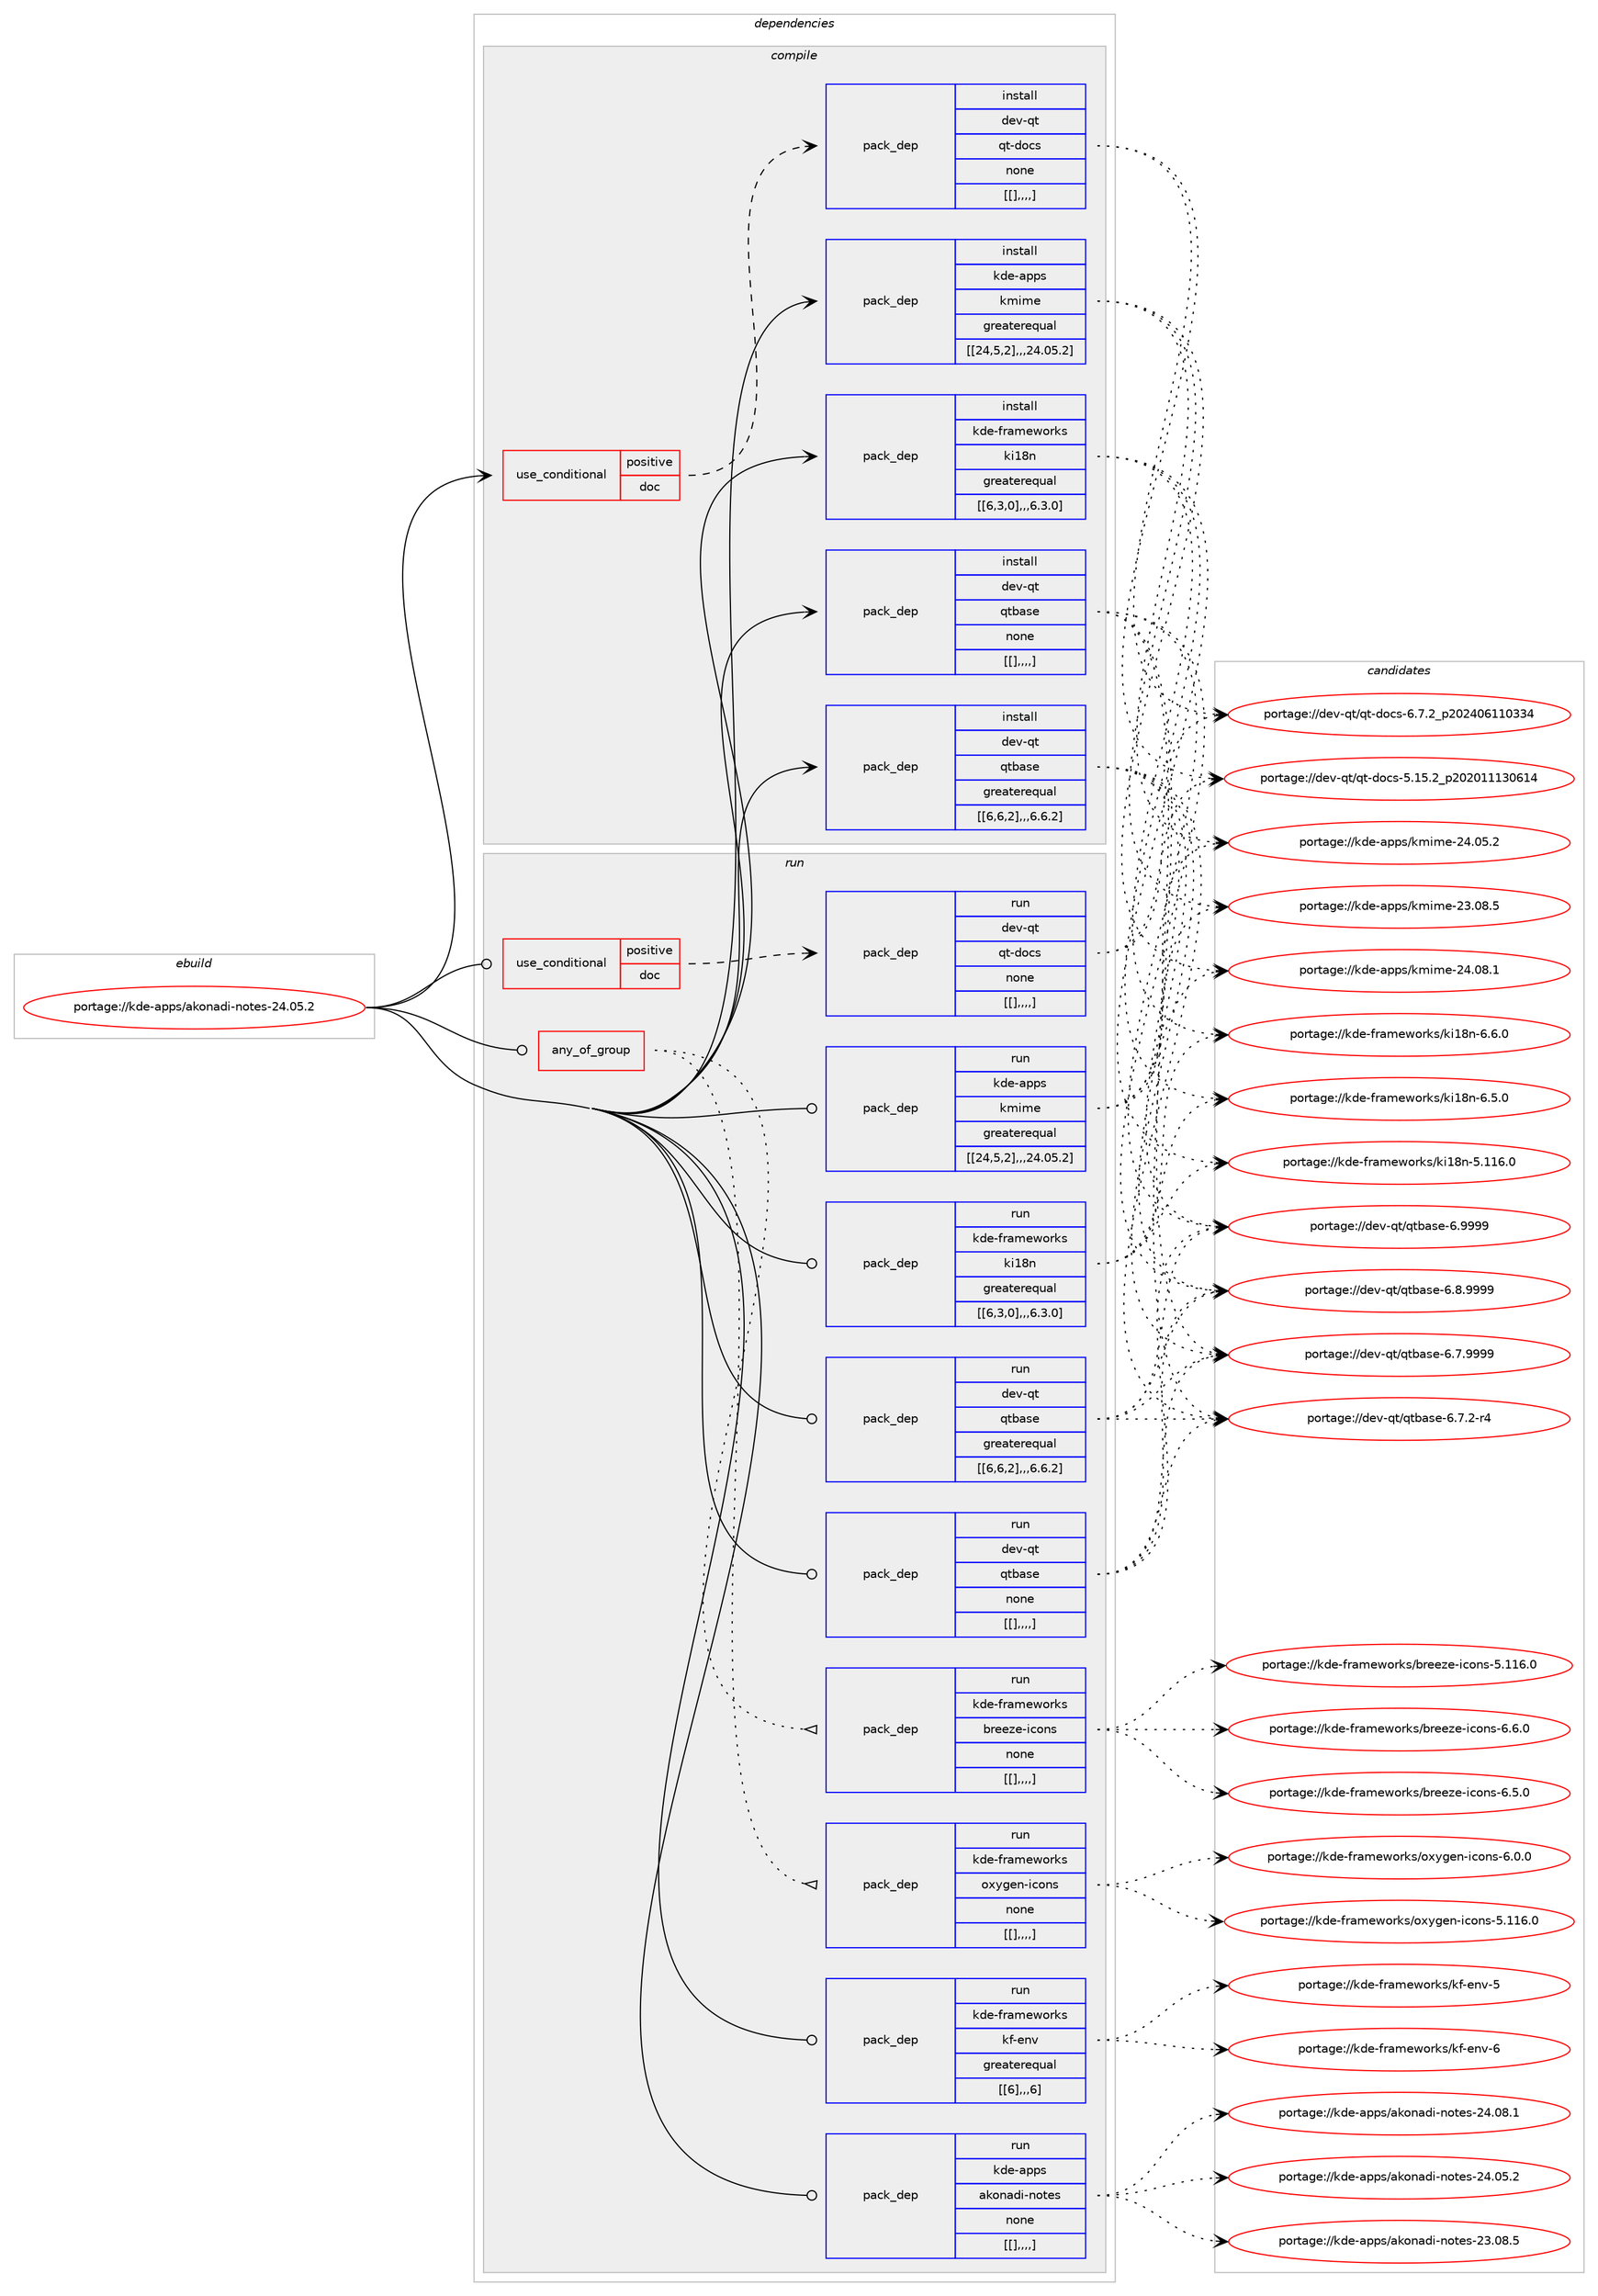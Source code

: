 digraph prolog {

# *************
# Graph options
# *************

newrank=true;
concentrate=true;
compound=true;
graph [rankdir=LR,fontname=Helvetica,fontsize=10,ranksep=1.5];#, ranksep=2.5, nodesep=0.2];
edge  [arrowhead=vee];
node  [fontname=Helvetica,fontsize=10];

# **********
# The ebuild
# **********

subgraph cluster_leftcol {
color=gray;
label=<<i>ebuild</i>>;
id [label="portage://kde-apps/akonadi-notes-24.05.2", color=red, width=4, href="../kde-apps/akonadi-notes-24.05.2.svg"];
}

# ****************
# The dependencies
# ****************

subgraph cluster_midcol {
color=gray;
label=<<i>dependencies</i>>;
subgraph cluster_compile {
fillcolor="#eeeeee";
style=filled;
label=<<i>compile</i>>;
subgraph cond68588 {
dependency250247 [label=<<TABLE BORDER="0" CELLBORDER="1" CELLSPACING="0" CELLPADDING="4"><TR><TD ROWSPAN="3" CELLPADDING="10">use_conditional</TD></TR><TR><TD>positive</TD></TR><TR><TD>doc</TD></TR></TABLE>>, shape=none, color=red];
subgraph pack180065 {
dependency250248 [label=<<TABLE BORDER="0" CELLBORDER="1" CELLSPACING="0" CELLPADDING="4" WIDTH="220"><TR><TD ROWSPAN="6" CELLPADDING="30">pack_dep</TD></TR><TR><TD WIDTH="110">install</TD></TR><TR><TD>dev-qt</TD></TR><TR><TD>qt-docs</TD></TR><TR><TD>none</TD></TR><TR><TD>[[],,,,]</TD></TR></TABLE>>, shape=none, color=blue];
}
dependency250247:e -> dependency250248:w [weight=20,style="dashed",arrowhead="vee"];
}
id:e -> dependency250247:w [weight=20,style="solid",arrowhead="vee"];
subgraph pack180066 {
dependency250249 [label=<<TABLE BORDER="0" CELLBORDER="1" CELLSPACING="0" CELLPADDING="4" WIDTH="220"><TR><TD ROWSPAN="6" CELLPADDING="30">pack_dep</TD></TR><TR><TD WIDTH="110">install</TD></TR><TR><TD>dev-qt</TD></TR><TR><TD>qtbase</TD></TR><TR><TD>greaterequal</TD></TR><TR><TD>[[6,6,2],,,6.6.2]</TD></TR></TABLE>>, shape=none, color=blue];
}
id:e -> dependency250249:w [weight=20,style="solid",arrowhead="vee"];
subgraph pack180067 {
dependency250250 [label=<<TABLE BORDER="0" CELLBORDER="1" CELLSPACING="0" CELLPADDING="4" WIDTH="220"><TR><TD ROWSPAN="6" CELLPADDING="30">pack_dep</TD></TR><TR><TD WIDTH="110">install</TD></TR><TR><TD>dev-qt</TD></TR><TR><TD>qtbase</TD></TR><TR><TD>none</TD></TR><TR><TD>[[],,,,]</TD></TR></TABLE>>, shape=none, color=blue];
}
id:e -> dependency250250:w [weight=20,style="solid",arrowhead="vee"];
subgraph pack180068 {
dependency250251 [label=<<TABLE BORDER="0" CELLBORDER="1" CELLSPACING="0" CELLPADDING="4" WIDTH="220"><TR><TD ROWSPAN="6" CELLPADDING="30">pack_dep</TD></TR><TR><TD WIDTH="110">install</TD></TR><TR><TD>kde-apps</TD></TR><TR><TD>kmime</TD></TR><TR><TD>greaterequal</TD></TR><TR><TD>[[24,5,2],,,24.05.2]</TD></TR></TABLE>>, shape=none, color=blue];
}
id:e -> dependency250251:w [weight=20,style="solid",arrowhead="vee"];
subgraph pack180069 {
dependency250252 [label=<<TABLE BORDER="0" CELLBORDER="1" CELLSPACING="0" CELLPADDING="4" WIDTH="220"><TR><TD ROWSPAN="6" CELLPADDING="30">pack_dep</TD></TR><TR><TD WIDTH="110">install</TD></TR><TR><TD>kde-frameworks</TD></TR><TR><TD>ki18n</TD></TR><TR><TD>greaterequal</TD></TR><TR><TD>[[6,3,0],,,6.3.0]</TD></TR></TABLE>>, shape=none, color=blue];
}
id:e -> dependency250252:w [weight=20,style="solid",arrowhead="vee"];
}
subgraph cluster_compileandrun {
fillcolor="#eeeeee";
style=filled;
label=<<i>compile and run</i>>;
}
subgraph cluster_run {
fillcolor="#eeeeee";
style=filled;
label=<<i>run</i>>;
subgraph any1434 {
dependency250253 [label=<<TABLE BORDER="0" CELLBORDER="1" CELLSPACING="0" CELLPADDING="4"><TR><TD CELLPADDING="10">any_of_group</TD></TR></TABLE>>, shape=none, color=red];subgraph pack180070 {
dependency250254 [label=<<TABLE BORDER="0" CELLBORDER="1" CELLSPACING="0" CELLPADDING="4" WIDTH="220"><TR><TD ROWSPAN="6" CELLPADDING="30">pack_dep</TD></TR><TR><TD WIDTH="110">run</TD></TR><TR><TD>kde-frameworks</TD></TR><TR><TD>breeze-icons</TD></TR><TR><TD>none</TD></TR><TR><TD>[[],,,,]</TD></TR></TABLE>>, shape=none, color=blue];
}
dependency250253:e -> dependency250254:w [weight=20,style="dotted",arrowhead="oinv"];
subgraph pack180071 {
dependency250255 [label=<<TABLE BORDER="0" CELLBORDER="1" CELLSPACING="0" CELLPADDING="4" WIDTH="220"><TR><TD ROWSPAN="6" CELLPADDING="30">pack_dep</TD></TR><TR><TD WIDTH="110">run</TD></TR><TR><TD>kde-frameworks</TD></TR><TR><TD>oxygen-icons</TD></TR><TR><TD>none</TD></TR><TR><TD>[[],,,,]</TD></TR></TABLE>>, shape=none, color=blue];
}
dependency250253:e -> dependency250255:w [weight=20,style="dotted",arrowhead="oinv"];
}
id:e -> dependency250253:w [weight=20,style="solid",arrowhead="odot"];
subgraph cond68589 {
dependency250256 [label=<<TABLE BORDER="0" CELLBORDER="1" CELLSPACING="0" CELLPADDING="4"><TR><TD ROWSPAN="3" CELLPADDING="10">use_conditional</TD></TR><TR><TD>positive</TD></TR><TR><TD>doc</TD></TR></TABLE>>, shape=none, color=red];
subgraph pack180072 {
dependency250257 [label=<<TABLE BORDER="0" CELLBORDER="1" CELLSPACING="0" CELLPADDING="4" WIDTH="220"><TR><TD ROWSPAN="6" CELLPADDING="30">pack_dep</TD></TR><TR><TD WIDTH="110">run</TD></TR><TR><TD>dev-qt</TD></TR><TR><TD>qt-docs</TD></TR><TR><TD>none</TD></TR><TR><TD>[[],,,,]</TD></TR></TABLE>>, shape=none, color=blue];
}
dependency250256:e -> dependency250257:w [weight=20,style="dashed",arrowhead="vee"];
}
id:e -> dependency250256:w [weight=20,style="solid",arrowhead="odot"];
subgraph pack180073 {
dependency250258 [label=<<TABLE BORDER="0" CELLBORDER="1" CELLSPACING="0" CELLPADDING="4" WIDTH="220"><TR><TD ROWSPAN="6" CELLPADDING="30">pack_dep</TD></TR><TR><TD WIDTH="110">run</TD></TR><TR><TD>dev-qt</TD></TR><TR><TD>qtbase</TD></TR><TR><TD>greaterequal</TD></TR><TR><TD>[[6,6,2],,,6.6.2]</TD></TR></TABLE>>, shape=none, color=blue];
}
id:e -> dependency250258:w [weight=20,style="solid",arrowhead="odot"];
subgraph pack180074 {
dependency250259 [label=<<TABLE BORDER="0" CELLBORDER="1" CELLSPACING="0" CELLPADDING="4" WIDTH="220"><TR><TD ROWSPAN="6" CELLPADDING="30">pack_dep</TD></TR><TR><TD WIDTH="110">run</TD></TR><TR><TD>dev-qt</TD></TR><TR><TD>qtbase</TD></TR><TR><TD>none</TD></TR><TR><TD>[[],,,,]</TD></TR></TABLE>>, shape=none, color=blue];
}
id:e -> dependency250259:w [weight=20,style="solid",arrowhead="odot"];
subgraph pack180075 {
dependency250260 [label=<<TABLE BORDER="0" CELLBORDER="1" CELLSPACING="0" CELLPADDING="4" WIDTH="220"><TR><TD ROWSPAN="6" CELLPADDING="30">pack_dep</TD></TR><TR><TD WIDTH="110">run</TD></TR><TR><TD>kde-apps</TD></TR><TR><TD>kmime</TD></TR><TR><TD>greaterequal</TD></TR><TR><TD>[[24,5,2],,,24.05.2]</TD></TR></TABLE>>, shape=none, color=blue];
}
id:e -> dependency250260:w [weight=20,style="solid",arrowhead="odot"];
subgraph pack180076 {
dependency250261 [label=<<TABLE BORDER="0" CELLBORDER="1" CELLSPACING="0" CELLPADDING="4" WIDTH="220"><TR><TD ROWSPAN="6" CELLPADDING="30">pack_dep</TD></TR><TR><TD WIDTH="110">run</TD></TR><TR><TD>kde-frameworks</TD></TR><TR><TD>kf-env</TD></TR><TR><TD>greaterequal</TD></TR><TR><TD>[[6],,,6]</TD></TR></TABLE>>, shape=none, color=blue];
}
id:e -> dependency250261:w [weight=20,style="solid",arrowhead="odot"];
subgraph pack180077 {
dependency250262 [label=<<TABLE BORDER="0" CELLBORDER="1" CELLSPACING="0" CELLPADDING="4" WIDTH="220"><TR><TD ROWSPAN="6" CELLPADDING="30">pack_dep</TD></TR><TR><TD WIDTH="110">run</TD></TR><TR><TD>kde-frameworks</TD></TR><TR><TD>ki18n</TD></TR><TR><TD>greaterequal</TD></TR><TR><TD>[[6,3,0],,,6.3.0]</TD></TR></TABLE>>, shape=none, color=blue];
}
id:e -> dependency250262:w [weight=20,style="solid",arrowhead="odot"];
subgraph pack180078 {
dependency250263 [label=<<TABLE BORDER="0" CELLBORDER="1" CELLSPACING="0" CELLPADDING="4" WIDTH="220"><TR><TD ROWSPAN="6" CELLPADDING="30">pack_dep</TD></TR><TR><TD WIDTH="110">run</TD></TR><TR><TD>kde-apps</TD></TR><TR><TD>akonadi-notes</TD></TR><TR><TD>none</TD></TR><TR><TD>[[],,,,]</TD></TR></TABLE>>, shape=none, color=blue];
}
id:e -> dependency250263:w [weight=20,style="solid",arrowhead="odot"];
}
}

# **************
# The candidates
# **************

subgraph cluster_choices {
rank=same;
color=gray;
label=<<i>candidates</i>>;

subgraph choice180065 {
color=black;
nodesep=1;
choice1001011184511311647113116451001119911545544655465095112504850524854494948515152 [label="portage://dev-qt/qt-docs-6.7.2_p202406110334", color=red, width=4,href="../dev-qt/qt-docs-6.7.2_p202406110334.svg"];
choice100101118451131164711311645100111991154553464953465095112504850484949495148544952 [label="portage://dev-qt/qt-docs-5.15.2_p202011130614", color=red, width=4,href="../dev-qt/qt-docs-5.15.2_p202011130614.svg"];
dependency250248:e -> choice1001011184511311647113116451001119911545544655465095112504850524854494948515152:w [style=dotted,weight="100"];
dependency250248:e -> choice100101118451131164711311645100111991154553464953465095112504850484949495148544952:w [style=dotted,weight="100"];
}
subgraph choice180066 {
color=black;
nodesep=1;
choice1001011184511311647113116989711510145544657575757 [label="portage://dev-qt/qtbase-6.9999", color=red, width=4,href="../dev-qt/qtbase-6.9999.svg"];
choice10010111845113116471131169897115101455446564657575757 [label="portage://dev-qt/qtbase-6.8.9999", color=red, width=4,href="../dev-qt/qtbase-6.8.9999.svg"];
choice10010111845113116471131169897115101455446554657575757 [label="portage://dev-qt/qtbase-6.7.9999", color=red, width=4,href="../dev-qt/qtbase-6.7.9999.svg"];
choice100101118451131164711311698971151014554465546504511452 [label="portage://dev-qt/qtbase-6.7.2-r4", color=red, width=4,href="../dev-qt/qtbase-6.7.2-r4.svg"];
dependency250249:e -> choice1001011184511311647113116989711510145544657575757:w [style=dotted,weight="100"];
dependency250249:e -> choice10010111845113116471131169897115101455446564657575757:w [style=dotted,weight="100"];
dependency250249:e -> choice10010111845113116471131169897115101455446554657575757:w [style=dotted,weight="100"];
dependency250249:e -> choice100101118451131164711311698971151014554465546504511452:w [style=dotted,weight="100"];
}
subgraph choice180067 {
color=black;
nodesep=1;
choice1001011184511311647113116989711510145544657575757 [label="portage://dev-qt/qtbase-6.9999", color=red, width=4,href="../dev-qt/qtbase-6.9999.svg"];
choice10010111845113116471131169897115101455446564657575757 [label="portage://dev-qt/qtbase-6.8.9999", color=red, width=4,href="../dev-qt/qtbase-6.8.9999.svg"];
choice10010111845113116471131169897115101455446554657575757 [label="portage://dev-qt/qtbase-6.7.9999", color=red, width=4,href="../dev-qt/qtbase-6.7.9999.svg"];
choice100101118451131164711311698971151014554465546504511452 [label="portage://dev-qt/qtbase-6.7.2-r4", color=red, width=4,href="../dev-qt/qtbase-6.7.2-r4.svg"];
dependency250250:e -> choice1001011184511311647113116989711510145544657575757:w [style=dotted,weight="100"];
dependency250250:e -> choice10010111845113116471131169897115101455446564657575757:w [style=dotted,weight="100"];
dependency250250:e -> choice10010111845113116471131169897115101455446554657575757:w [style=dotted,weight="100"];
dependency250250:e -> choice100101118451131164711311698971151014554465546504511452:w [style=dotted,weight="100"];
}
subgraph choice180068 {
color=black;
nodesep=1;
choice1071001014597112112115471071091051091014550524648564649 [label="portage://kde-apps/kmime-24.08.1", color=red, width=4,href="../kde-apps/kmime-24.08.1.svg"];
choice1071001014597112112115471071091051091014550524648534650 [label="portage://kde-apps/kmime-24.05.2", color=red, width=4,href="../kde-apps/kmime-24.05.2.svg"];
choice1071001014597112112115471071091051091014550514648564653 [label="portage://kde-apps/kmime-23.08.5", color=red, width=4,href="../kde-apps/kmime-23.08.5.svg"];
dependency250251:e -> choice1071001014597112112115471071091051091014550524648564649:w [style=dotted,weight="100"];
dependency250251:e -> choice1071001014597112112115471071091051091014550524648534650:w [style=dotted,weight="100"];
dependency250251:e -> choice1071001014597112112115471071091051091014550514648564653:w [style=dotted,weight="100"];
}
subgraph choice180069 {
color=black;
nodesep=1;
choice1071001014510211497109101119111114107115471071054956110455446544648 [label="portage://kde-frameworks/ki18n-6.6.0", color=red, width=4,href="../kde-frameworks/ki18n-6.6.0.svg"];
choice1071001014510211497109101119111114107115471071054956110455446534648 [label="portage://kde-frameworks/ki18n-6.5.0", color=red, width=4,href="../kde-frameworks/ki18n-6.5.0.svg"];
choice10710010145102114971091011191111141071154710710549561104553464949544648 [label="portage://kde-frameworks/ki18n-5.116.0", color=red, width=4,href="../kde-frameworks/ki18n-5.116.0.svg"];
dependency250252:e -> choice1071001014510211497109101119111114107115471071054956110455446544648:w [style=dotted,weight="100"];
dependency250252:e -> choice1071001014510211497109101119111114107115471071054956110455446534648:w [style=dotted,weight="100"];
dependency250252:e -> choice10710010145102114971091011191111141071154710710549561104553464949544648:w [style=dotted,weight="100"];
}
subgraph choice180070 {
color=black;
nodesep=1;
choice107100101451021149710910111911111410711547981141011011221014510599111110115455446544648 [label="portage://kde-frameworks/breeze-icons-6.6.0", color=red, width=4,href="../kde-frameworks/breeze-icons-6.6.0.svg"];
choice107100101451021149710910111911111410711547981141011011221014510599111110115455446534648 [label="portage://kde-frameworks/breeze-icons-6.5.0", color=red, width=4,href="../kde-frameworks/breeze-icons-6.5.0.svg"];
choice1071001014510211497109101119111114107115479811410110112210145105991111101154553464949544648 [label="portage://kde-frameworks/breeze-icons-5.116.0", color=red, width=4,href="../kde-frameworks/breeze-icons-5.116.0.svg"];
dependency250254:e -> choice107100101451021149710910111911111410711547981141011011221014510599111110115455446544648:w [style=dotted,weight="100"];
dependency250254:e -> choice107100101451021149710910111911111410711547981141011011221014510599111110115455446534648:w [style=dotted,weight="100"];
dependency250254:e -> choice1071001014510211497109101119111114107115479811410110112210145105991111101154553464949544648:w [style=dotted,weight="100"];
}
subgraph choice180071 {
color=black;
nodesep=1;
choice1071001014510211497109101119111114107115471111201211031011104510599111110115455446484648 [label="portage://kde-frameworks/oxygen-icons-6.0.0", color=red, width=4,href="../kde-frameworks/oxygen-icons-6.0.0.svg"];
choice10710010145102114971091011191111141071154711112012110310111045105991111101154553464949544648 [label="portage://kde-frameworks/oxygen-icons-5.116.0", color=red, width=4,href="../kde-frameworks/oxygen-icons-5.116.0.svg"];
dependency250255:e -> choice1071001014510211497109101119111114107115471111201211031011104510599111110115455446484648:w [style=dotted,weight="100"];
dependency250255:e -> choice10710010145102114971091011191111141071154711112012110310111045105991111101154553464949544648:w [style=dotted,weight="100"];
}
subgraph choice180072 {
color=black;
nodesep=1;
choice1001011184511311647113116451001119911545544655465095112504850524854494948515152 [label="portage://dev-qt/qt-docs-6.7.2_p202406110334", color=red, width=4,href="../dev-qt/qt-docs-6.7.2_p202406110334.svg"];
choice100101118451131164711311645100111991154553464953465095112504850484949495148544952 [label="portage://dev-qt/qt-docs-5.15.2_p202011130614", color=red, width=4,href="../dev-qt/qt-docs-5.15.2_p202011130614.svg"];
dependency250257:e -> choice1001011184511311647113116451001119911545544655465095112504850524854494948515152:w [style=dotted,weight="100"];
dependency250257:e -> choice100101118451131164711311645100111991154553464953465095112504850484949495148544952:w [style=dotted,weight="100"];
}
subgraph choice180073 {
color=black;
nodesep=1;
choice1001011184511311647113116989711510145544657575757 [label="portage://dev-qt/qtbase-6.9999", color=red, width=4,href="../dev-qt/qtbase-6.9999.svg"];
choice10010111845113116471131169897115101455446564657575757 [label="portage://dev-qt/qtbase-6.8.9999", color=red, width=4,href="../dev-qt/qtbase-6.8.9999.svg"];
choice10010111845113116471131169897115101455446554657575757 [label="portage://dev-qt/qtbase-6.7.9999", color=red, width=4,href="../dev-qt/qtbase-6.7.9999.svg"];
choice100101118451131164711311698971151014554465546504511452 [label="portage://dev-qt/qtbase-6.7.2-r4", color=red, width=4,href="../dev-qt/qtbase-6.7.2-r4.svg"];
dependency250258:e -> choice1001011184511311647113116989711510145544657575757:w [style=dotted,weight="100"];
dependency250258:e -> choice10010111845113116471131169897115101455446564657575757:w [style=dotted,weight="100"];
dependency250258:e -> choice10010111845113116471131169897115101455446554657575757:w [style=dotted,weight="100"];
dependency250258:e -> choice100101118451131164711311698971151014554465546504511452:w [style=dotted,weight="100"];
}
subgraph choice180074 {
color=black;
nodesep=1;
choice1001011184511311647113116989711510145544657575757 [label="portage://dev-qt/qtbase-6.9999", color=red, width=4,href="../dev-qt/qtbase-6.9999.svg"];
choice10010111845113116471131169897115101455446564657575757 [label="portage://dev-qt/qtbase-6.8.9999", color=red, width=4,href="../dev-qt/qtbase-6.8.9999.svg"];
choice10010111845113116471131169897115101455446554657575757 [label="portage://dev-qt/qtbase-6.7.9999", color=red, width=4,href="../dev-qt/qtbase-6.7.9999.svg"];
choice100101118451131164711311698971151014554465546504511452 [label="portage://dev-qt/qtbase-6.7.2-r4", color=red, width=4,href="../dev-qt/qtbase-6.7.2-r4.svg"];
dependency250259:e -> choice1001011184511311647113116989711510145544657575757:w [style=dotted,weight="100"];
dependency250259:e -> choice10010111845113116471131169897115101455446564657575757:w [style=dotted,weight="100"];
dependency250259:e -> choice10010111845113116471131169897115101455446554657575757:w [style=dotted,weight="100"];
dependency250259:e -> choice100101118451131164711311698971151014554465546504511452:w [style=dotted,weight="100"];
}
subgraph choice180075 {
color=black;
nodesep=1;
choice1071001014597112112115471071091051091014550524648564649 [label="portage://kde-apps/kmime-24.08.1", color=red, width=4,href="../kde-apps/kmime-24.08.1.svg"];
choice1071001014597112112115471071091051091014550524648534650 [label="portage://kde-apps/kmime-24.05.2", color=red, width=4,href="../kde-apps/kmime-24.05.2.svg"];
choice1071001014597112112115471071091051091014550514648564653 [label="portage://kde-apps/kmime-23.08.5", color=red, width=4,href="../kde-apps/kmime-23.08.5.svg"];
dependency250260:e -> choice1071001014597112112115471071091051091014550524648564649:w [style=dotted,weight="100"];
dependency250260:e -> choice1071001014597112112115471071091051091014550524648534650:w [style=dotted,weight="100"];
dependency250260:e -> choice1071001014597112112115471071091051091014550514648564653:w [style=dotted,weight="100"];
}
subgraph choice180076 {
color=black;
nodesep=1;
choice107100101451021149710910111911111410711547107102451011101184554 [label="portage://kde-frameworks/kf-env-6", color=red, width=4,href="../kde-frameworks/kf-env-6.svg"];
choice107100101451021149710910111911111410711547107102451011101184553 [label="portage://kde-frameworks/kf-env-5", color=red, width=4,href="../kde-frameworks/kf-env-5.svg"];
dependency250261:e -> choice107100101451021149710910111911111410711547107102451011101184554:w [style=dotted,weight="100"];
dependency250261:e -> choice107100101451021149710910111911111410711547107102451011101184553:w [style=dotted,weight="100"];
}
subgraph choice180077 {
color=black;
nodesep=1;
choice1071001014510211497109101119111114107115471071054956110455446544648 [label="portage://kde-frameworks/ki18n-6.6.0", color=red, width=4,href="../kde-frameworks/ki18n-6.6.0.svg"];
choice1071001014510211497109101119111114107115471071054956110455446534648 [label="portage://kde-frameworks/ki18n-6.5.0", color=red, width=4,href="../kde-frameworks/ki18n-6.5.0.svg"];
choice10710010145102114971091011191111141071154710710549561104553464949544648 [label="portage://kde-frameworks/ki18n-5.116.0", color=red, width=4,href="../kde-frameworks/ki18n-5.116.0.svg"];
dependency250262:e -> choice1071001014510211497109101119111114107115471071054956110455446544648:w [style=dotted,weight="100"];
dependency250262:e -> choice1071001014510211497109101119111114107115471071054956110455446534648:w [style=dotted,weight="100"];
dependency250262:e -> choice10710010145102114971091011191111141071154710710549561104553464949544648:w [style=dotted,weight="100"];
}
subgraph choice180078 {
color=black;
nodesep=1;
choice1071001014597112112115479710711111097100105451101111161011154550524648564649 [label="portage://kde-apps/akonadi-notes-24.08.1", color=red, width=4,href="../kde-apps/akonadi-notes-24.08.1.svg"];
choice1071001014597112112115479710711111097100105451101111161011154550524648534650 [label="portage://kde-apps/akonadi-notes-24.05.2", color=red, width=4,href="../kde-apps/akonadi-notes-24.05.2.svg"];
choice1071001014597112112115479710711111097100105451101111161011154550514648564653 [label="portage://kde-apps/akonadi-notes-23.08.5", color=red, width=4,href="../kde-apps/akonadi-notes-23.08.5.svg"];
dependency250263:e -> choice1071001014597112112115479710711111097100105451101111161011154550524648564649:w [style=dotted,weight="100"];
dependency250263:e -> choice1071001014597112112115479710711111097100105451101111161011154550524648534650:w [style=dotted,weight="100"];
dependency250263:e -> choice1071001014597112112115479710711111097100105451101111161011154550514648564653:w [style=dotted,weight="100"];
}
}

}
